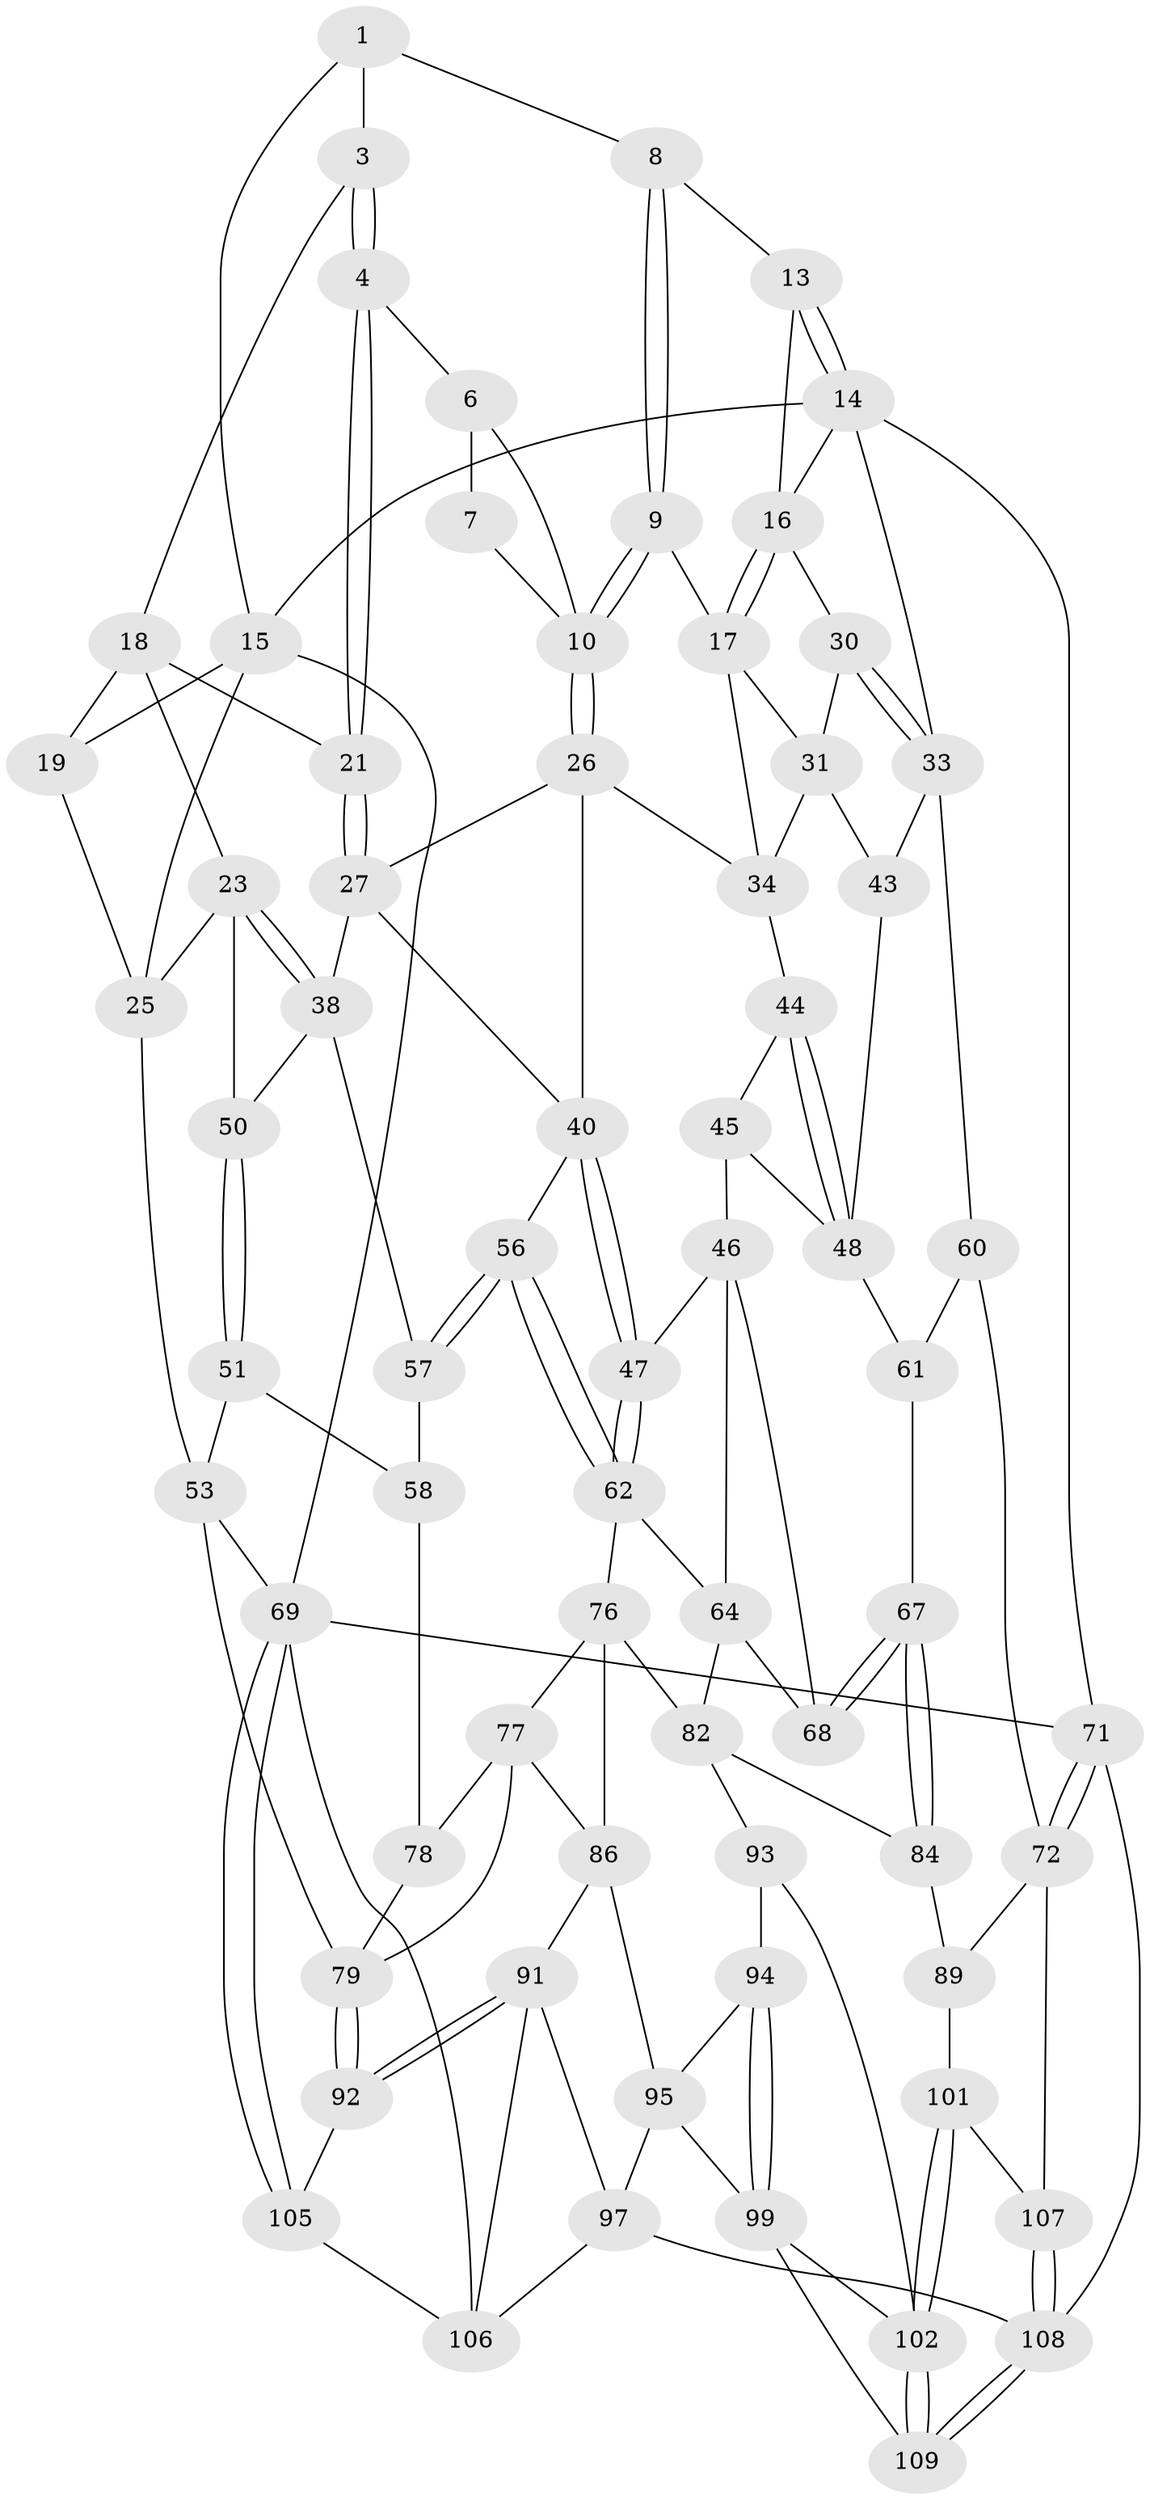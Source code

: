 // original degree distribution, {3: 0.017857142857142856, 5: 0.5178571428571429, 4: 0.24107142857142858, 6: 0.22321428571428573}
// Generated by graph-tools (version 1.1) at 2025/42/03/06/25 10:42:31]
// undirected, 69 vertices, 149 edges
graph export_dot {
graph [start="1"]
  node [color=gray90,style=filled];
  1 [pos="+0.4354295047252883+0",super="+2"];
  3 [pos="+0.16349180190730253+0.04400307910504923"];
  4 [pos="+0.2676940263550826+0.11775483210856824",super="+5"];
  6 [pos="+0.3928135728781724+0",super="+12"];
  7 [pos="+0.4214101556697146+0"];
  8 [pos="+0.5692301962410983+0"];
  9 [pos="+0.5492654691193612+0.15532747627462928"];
  10 [pos="+0.5060311909410793+0.20697159253986913",super="+11"];
  13 [pos="+0.6819207312907539+0"];
  14 [pos="+1+0",super="+29"];
  15 [pos="+0+0",super="+20"];
  16 [pos="+0.7865820025523457+0.09928940828603505",super="+28"];
  17 [pos="+0.7697513462088599+0.15231546751595962",super="+32"];
  18 [pos="+0.12526885791393924+0.1386535182064918",super="+22"];
  19 [pos="+0.1186204373535343+0.15028267009434135"];
  21 [pos="+0.2598369842706278+0.22878669752554656"];
  23 [pos="+0.25402064781413486+0.23313083700146767",super="+24"];
  25 [pos="+0.06508912900496192+0.2862248404160638",super="+49"];
  26 [pos="+0.5054694772435454+0.20996574608375582",super="+36"];
  27 [pos="+0.3570449135490885+0.26619522944610574",super="+37"];
  30 [pos="+1+0.14751555998890384"];
  31 [pos="+0.8763123818836769+0.26071759810946843",super="+39"];
  33 [pos="+1+0",super="+42"];
  34 [pos="+0.7013183269437289+0.2908135523072044",super="+35"];
  38 [pos="+0.2700561626807225+0.3881656779662272",super="+55"];
  40 [pos="+0.5085687340456853+0.39442573221065025",super="+41"];
  43 [pos="+0.9016914950199543+0.3554187101659854"];
  44 [pos="+0.6902497635897504+0.3505794158142099"];
  45 [pos="+0.6657100640936413+0.4002178246804427"];
  46 [pos="+0.5801588126621715+0.45257769057050345",super="+63"];
  47 [pos="+0.5573263241414468+0.44215448126802953"];
  48 [pos="+0.8721537551268922+0.3756945754678357",super="+59"];
  50 [pos="+0.14588247634254556+0.3699999948591374"];
  51 [pos="+0.13369986542650086+0.4384254041023803",super="+52"];
  53 [pos="+0+0.621879752543459",super="+54"];
  56 [pos="+0.3443008448626974+0.5656588736853964"];
  57 [pos="+0.2573039339782738+0.5481720901804301"];
  58 [pos="+0.2385190395461317+0.5545310540273687",super="+75"];
  60 [pos="+1+0.4732898083256708",super="+73"];
  61 [pos="+0.7921520513108444+0.5500042309681576",super="+66"];
  62 [pos="+0.3858825090429714+0.6114357123654341",super="+65"];
  64 [pos="+0.44783788806365643+0.6276456874301343",super="+74"];
  67 [pos="+0.7450664721771436+0.6415138668350436"];
  68 [pos="+0.6172852453090834+0.5458803844067033"];
  69 [pos="+0+1",super="+70"];
  71 [pos="+1+1"];
  72 [pos="+1+1",super="+88"];
  76 [pos="+0.37835247363088054+0.6660394010717905",super="+83"];
  77 [pos="+0.2797156356319131+0.68769258847946",super="+81"];
  78 [pos="+0.2047338712013776+0.6703487387232008"];
  79 [pos="+0.12283232930195759+0.7481462094730947",super="+80"];
  82 [pos="+0.5831341372683714+0.739831418655449",super="+85"];
  84 [pos="+0.6662183929149744+0.7249384459961876"];
  86 [pos="+0.37562512762259814+0.7390528745285737",super="+87"];
  89 [pos="+0.7093138338605508+0.8249727046621179",super="+90"];
  91 [pos="+0.25590095026810245+0.8449334486694683",super="+98"];
  92 [pos="+0.1188543866201302+0.8412990471320558"];
  93 [pos="+0.5931800991754049+0.7494644712508005"];
  94 [pos="+0.45700218875531895+0.7790808849278004"];
  95 [pos="+0.38112350273317047+0.7487523608833581",super="+96"];
  97 [pos="+0.3270085160432198+1",super="+112"];
  99 [pos="+0.5046199595476325+0.8652340893356514",super="+100"];
  101 [pos="+0.6513872787127095+0.8850026183426777",super="+104"];
  102 [pos="+0.6174958574569211+0.8969002428776774",super="+103"];
  105 [pos="+0.11727799411367877+0.8503298566991092"];
  106 [pos="+0.15055915242720325+0.908980750831542",super="+110"];
  107 [pos="+0.7007392296097549+0.9051517125791239"];
  108 [pos="+0.6286873756736124+1",super="+111"];
  109 [pos="+0.6100676374652582+1"];
  1 -- 8;
  1 -- 3;
  1 -- 15;
  3 -- 4;
  3 -- 4;
  3 -- 18;
  4 -- 21;
  4 -- 21;
  4 -- 6 [weight=2];
  6 -- 7;
  6 -- 10;
  7 -- 10;
  8 -- 9;
  8 -- 9;
  8 -- 13;
  9 -- 10;
  9 -- 10;
  9 -- 17;
  10 -- 26;
  10 -- 26;
  13 -- 14;
  13 -- 14;
  13 -- 16;
  14 -- 15;
  14 -- 71;
  14 -- 16;
  14 -- 33;
  15 -- 19;
  15 -- 69;
  15 -- 25;
  16 -- 17;
  16 -- 17;
  16 -- 30;
  17 -- 34;
  17 -- 31;
  18 -- 19;
  18 -- 21;
  18 -- 23;
  19 -- 25;
  21 -- 27;
  21 -- 27;
  23 -- 38;
  23 -- 38;
  23 -- 25;
  23 -- 50;
  25 -- 53;
  26 -- 27;
  26 -- 40;
  26 -- 34;
  27 -- 40;
  27 -- 38;
  30 -- 31;
  30 -- 33;
  30 -- 33;
  31 -- 34;
  31 -- 43;
  33 -- 43;
  33 -- 60;
  34 -- 44;
  38 -- 57;
  38 -- 50;
  40 -- 47;
  40 -- 47;
  40 -- 56;
  43 -- 48;
  44 -- 45;
  44 -- 48;
  44 -- 48;
  45 -- 46;
  45 -- 48;
  46 -- 47;
  46 -- 64;
  46 -- 68;
  47 -- 62;
  47 -- 62;
  48 -- 61;
  50 -- 51;
  50 -- 51;
  51 -- 58 [weight=2];
  51 -- 53;
  53 -- 79;
  53 -- 69;
  56 -- 57;
  56 -- 57;
  56 -- 62;
  56 -- 62;
  57 -- 58;
  58 -- 78;
  60 -- 61 [weight=2];
  60 -- 72;
  61 -- 67;
  62 -- 64;
  62 -- 76;
  64 -- 82;
  64 -- 68;
  67 -- 68;
  67 -- 68;
  67 -- 84;
  67 -- 84;
  69 -- 105;
  69 -- 105;
  69 -- 71;
  69 -- 106;
  71 -- 72;
  71 -- 72;
  71 -- 108;
  72 -- 89;
  72 -- 107;
  76 -- 77;
  76 -- 82;
  76 -- 86;
  77 -- 78;
  77 -- 86;
  77 -- 79;
  78 -- 79;
  79 -- 92;
  79 -- 92;
  82 -- 84;
  82 -- 93;
  84 -- 89;
  86 -- 95;
  86 -- 91;
  89 -- 101 [weight=2];
  91 -- 92;
  91 -- 92;
  91 -- 97;
  91 -- 106;
  92 -- 105;
  93 -- 94;
  93 -- 102;
  94 -- 95;
  94 -- 99;
  94 -- 99;
  95 -- 97;
  95 -- 99;
  97 -- 108;
  97 -- 106;
  99 -- 102;
  99 -- 109;
  101 -- 102;
  101 -- 102;
  101 -- 107;
  102 -- 109;
  102 -- 109;
  105 -- 106;
  107 -- 108;
  107 -- 108;
  108 -- 109;
  108 -- 109;
}
